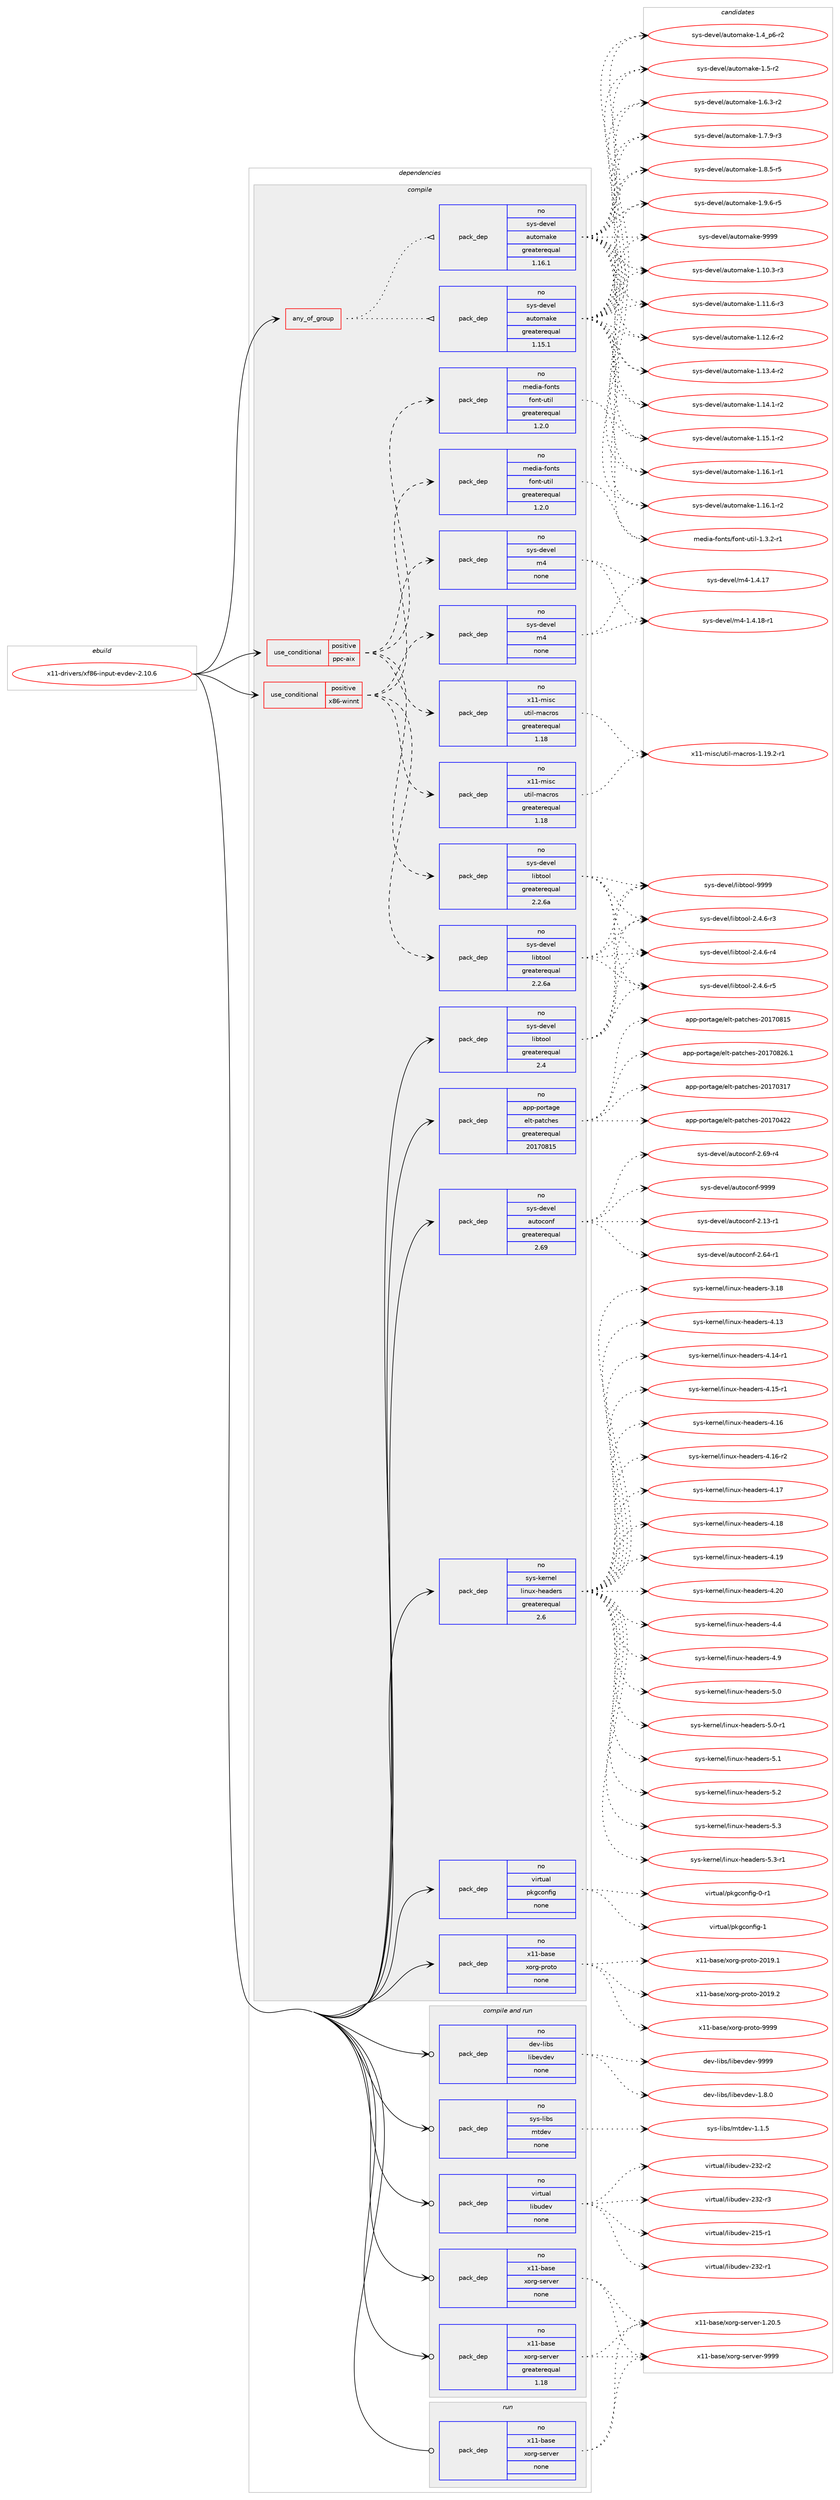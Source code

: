 digraph prolog {

# *************
# Graph options
# *************

newrank=true;
concentrate=true;
compound=true;
graph [rankdir=LR,fontname=Helvetica,fontsize=10,ranksep=1.5];#, ranksep=2.5, nodesep=0.2];
edge  [arrowhead=vee];
node  [fontname=Helvetica,fontsize=10];

# **********
# The ebuild
# **********

subgraph cluster_leftcol {
color=gray;
rank=same;
label=<<i>ebuild</i>>;
id [label="x11-drivers/xf86-input-evdev-2.10.6", color=red, width=4, href="../x11-drivers/xf86-input-evdev-2.10.6.svg"];
}

# ****************
# The dependencies
# ****************

subgraph cluster_midcol {
color=gray;
label=<<i>dependencies</i>>;
subgraph cluster_compile {
fillcolor="#eeeeee";
style=filled;
label=<<i>compile</i>>;
subgraph any15917 {
dependency914246 [label=<<TABLE BORDER="0" CELLBORDER="1" CELLSPACING="0" CELLPADDING="4"><TR><TD CELLPADDING="10">any_of_group</TD></TR></TABLE>>, shape=none, color=red];subgraph pack678656 {
dependency914247 [label=<<TABLE BORDER="0" CELLBORDER="1" CELLSPACING="0" CELLPADDING="4" WIDTH="220"><TR><TD ROWSPAN="6" CELLPADDING="30">pack_dep</TD></TR><TR><TD WIDTH="110">no</TD></TR><TR><TD>sys-devel</TD></TR><TR><TD>automake</TD></TR><TR><TD>greaterequal</TD></TR><TR><TD>1.16.1</TD></TR></TABLE>>, shape=none, color=blue];
}
dependency914246:e -> dependency914247:w [weight=20,style="dotted",arrowhead="oinv"];
subgraph pack678657 {
dependency914248 [label=<<TABLE BORDER="0" CELLBORDER="1" CELLSPACING="0" CELLPADDING="4" WIDTH="220"><TR><TD ROWSPAN="6" CELLPADDING="30">pack_dep</TD></TR><TR><TD WIDTH="110">no</TD></TR><TR><TD>sys-devel</TD></TR><TR><TD>automake</TD></TR><TR><TD>greaterequal</TD></TR><TR><TD>1.15.1</TD></TR></TABLE>>, shape=none, color=blue];
}
dependency914246:e -> dependency914248:w [weight=20,style="dotted",arrowhead="oinv"];
}
id:e -> dependency914246:w [weight=20,style="solid",arrowhead="vee"];
subgraph cond219086 {
dependency914249 [label=<<TABLE BORDER="0" CELLBORDER="1" CELLSPACING="0" CELLPADDING="4"><TR><TD ROWSPAN="3" CELLPADDING="10">use_conditional</TD></TR><TR><TD>positive</TD></TR><TR><TD>ppc-aix</TD></TR></TABLE>>, shape=none, color=red];
subgraph pack678658 {
dependency914250 [label=<<TABLE BORDER="0" CELLBORDER="1" CELLSPACING="0" CELLPADDING="4" WIDTH="220"><TR><TD ROWSPAN="6" CELLPADDING="30">pack_dep</TD></TR><TR><TD WIDTH="110">no</TD></TR><TR><TD>sys-devel</TD></TR><TR><TD>libtool</TD></TR><TR><TD>greaterequal</TD></TR><TR><TD>2.2.6a</TD></TR></TABLE>>, shape=none, color=blue];
}
dependency914249:e -> dependency914250:w [weight=20,style="dashed",arrowhead="vee"];
subgraph pack678659 {
dependency914251 [label=<<TABLE BORDER="0" CELLBORDER="1" CELLSPACING="0" CELLPADDING="4" WIDTH="220"><TR><TD ROWSPAN="6" CELLPADDING="30">pack_dep</TD></TR><TR><TD WIDTH="110">no</TD></TR><TR><TD>sys-devel</TD></TR><TR><TD>m4</TD></TR><TR><TD>none</TD></TR><TR><TD></TD></TR></TABLE>>, shape=none, color=blue];
}
dependency914249:e -> dependency914251:w [weight=20,style="dashed",arrowhead="vee"];
subgraph pack678660 {
dependency914252 [label=<<TABLE BORDER="0" CELLBORDER="1" CELLSPACING="0" CELLPADDING="4" WIDTH="220"><TR><TD ROWSPAN="6" CELLPADDING="30">pack_dep</TD></TR><TR><TD WIDTH="110">no</TD></TR><TR><TD>x11-misc</TD></TR><TR><TD>util-macros</TD></TR><TR><TD>greaterequal</TD></TR><TR><TD>1.18</TD></TR></TABLE>>, shape=none, color=blue];
}
dependency914249:e -> dependency914252:w [weight=20,style="dashed",arrowhead="vee"];
subgraph pack678661 {
dependency914253 [label=<<TABLE BORDER="0" CELLBORDER="1" CELLSPACING="0" CELLPADDING="4" WIDTH="220"><TR><TD ROWSPAN="6" CELLPADDING="30">pack_dep</TD></TR><TR><TD WIDTH="110">no</TD></TR><TR><TD>media-fonts</TD></TR><TR><TD>font-util</TD></TR><TR><TD>greaterequal</TD></TR><TR><TD>1.2.0</TD></TR></TABLE>>, shape=none, color=blue];
}
dependency914249:e -> dependency914253:w [weight=20,style="dashed",arrowhead="vee"];
}
id:e -> dependency914249:w [weight=20,style="solid",arrowhead="vee"];
subgraph cond219087 {
dependency914254 [label=<<TABLE BORDER="0" CELLBORDER="1" CELLSPACING="0" CELLPADDING="4"><TR><TD ROWSPAN="3" CELLPADDING="10">use_conditional</TD></TR><TR><TD>positive</TD></TR><TR><TD>x86-winnt</TD></TR></TABLE>>, shape=none, color=red];
subgraph pack678662 {
dependency914255 [label=<<TABLE BORDER="0" CELLBORDER="1" CELLSPACING="0" CELLPADDING="4" WIDTH="220"><TR><TD ROWSPAN="6" CELLPADDING="30">pack_dep</TD></TR><TR><TD WIDTH="110">no</TD></TR><TR><TD>sys-devel</TD></TR><TR><TD>libtool</TD></TR><TR><TD>greaterequal</TD></TR><TR><TD>2.2.6a</TD></TR></TABLE>>, shape=none, color=blue];
}
dependency914254:e -> dependency914255:w [weight=20,style="dashed",arrowhead="vee"];
subgraph pack678663 {
dependency914256 [label=<<TABLE BORDER="0" CELLBORDER="1" CELLSPACING="0" CELLPADDING="4" WIDTH="220"><TR><TD ROWSPAN="6" CELLPADDING="30">pack_dep</TD></TR><TR><TD WIDTH="110">no</TD></TR><TR><TD>sys-devel</TD></TR><TR><TD>m4</TD></TR><TR><TD>none</TD></TR><TR><TD></TD></TR></TABLE>>, shape=none, color=blue];
}
dependency914254:e -> dependency914256:w [weight=20,style="dashed",arrowhead="vee"];
subgraph pack678664 {
dependency914257 [label=<<TABLE BORDER="0" CELLBORDER="1" CELLSPACING="0" CELLPADDING="4" WIDTH="220"><TR><TD ROWSPAN="6" CELLPADDING="30">pack_dep</TD></TR><TR><TD WIDTH="110">no</TD></TR><TR><TD>x11-misc</TD></TR><TR><TD>util-macros</TD></TR><TR><TD>greaterequal</TD></TR><TR><TD>1.18</TD></TR></TABLE>>, shape=none, color=blue];
}
dependency914254:e -> dependency914257:w [weight=20,style="dashed",arrowhead="vee"];
subgraph pack678665 {
dependency914258 [label=<<TABLE BORDER="0" CELLBORDER="1" CELLSPACING="0" CELLPADDING="4" WIDTH="220"><TR><TD ROWSPAN="6" CELLPADDING="30">pack_dep</TD></TR><TR><TD WIDTH="110">no</TD></TR><TR><TD>media-fonts</TD></TR><TR><TD>font-util</TD></TR><TR><TD>greaterequal</TD></TR><TR><TD>1.2.0</TD></TR></TABLE>>, shape=none, color=blue];
}
dependency914254:e -> dependency914258:w [weight=20,style="dashed",arrowhead="vee"];
}
id:e -> dependency914254:w [weight=20,style="solid",arrowhead="vee"];
subgraph pack678666 {
dependency914259 [label=<<TABLE BORDER="0" CELLBORDER="1" CELLSPACING="0" CELLPADDING="4" WIDTH="220"><TR><TD ROWSPAN="6" CELLPADDING="30">pack_dep</TD></TR><TR><TD WIDTH="110">no</TD></TR><TR><TD>app-portage</TD></TR><TR><TD>elt-patches</TD></TR><TR><TD>greaterequal</TD></TR><TR><TD>20170815</TD></TR></TABLE>>, shape=none, color=blue];
}
id:e -> dependency914259:w [weight=20,style="solid",arrowhead="vee"];
subgraph pack678667 {
dependency914260 [label=<<TABLE BORDER="0" CELLBORDER="1" CELLSPACING="0" CELLPADDING="4" WIDTH="220"><TR><TD ROWSPAN="6" CELLPADDING="30">pack_dep</TD></TR><TR><TD WIDTH="110">no</TD></TR><TR><TD>sys-devel</TD></TR><TR><TD>autoconf</TD></TR><TR><TD>greaterequal</TD></TR><TR><TD>2.69</TD></TR></TABLE>>, shape=none, color=blue];
}
id:e -> dependency914260:w [weight=20,style="solid",arrowhead="vee"];
subgraph pack678668 {
dependency914261 [label=<<TABLE BORDER="0" CELLBORDER="1" CELLSPACING="0" CELLPADDING="4" WIDTH="220"><TR><TD ROWSPAN="6" CELLPADDING="30">pack_dep</TD></TR><TR><TD WIDTH="110">no</TD></TR><TR><TD>sys-devel</TD></TR><TR><TD>libtool</TD></TR><TR><TD>greaterequal</TD></TR><TR><TD>2.4</TD></TR></TABLE>>, shape=none, color=blue];
}
id:e -> dependency914261:w [weight=20,style="solid",arrowhead="vee"];
subgraph pack678669 {
dependency914262 [label=<<TABLE BORDER="0" CELLBORDER="1" CELLSPACING="0" CELLPADDING="4" WIDTH="220"><TR><TD ROWSPAN="6" CELLPADDING="30">pack_dep</TD></TR><TR><TD WIDTH="110">no</TD></TR><TR><TD>sys-kernel</TD></TR><TR><TD>linux-headers</TD></TR><TR><TD>greaterequal</TD></TR><TR><TD>2.6</TD></TR></TABLE>>, shape=none, color=blue];
}
id:e -> dependency914262:w [weight=20,style="solid",arrowhead="vee"];
subgraph pack678670 {
dependency914263 [label=<<TABLE BORDER="0" CELLBORDER="1" CELLSPACING="0" CELLPADDING="4" WIDTH="220"><TR><TD ROWSPAN="6" CELLPADDING="30">pack_dep</TD></TR><TR><TD WIDTH="110">no</TD></TR><TR><TD>virtual</TD></TR><TR><TD>pkgconfig</TD></TR><TR><TD>none</TD></TR><TR><TD></TD></TR></TABLE>>, shape=none, color=blue];
}
id:e -> dependency914263:w [weight=20,style="solid",arrowhead="vee"];
subgraph pack678671 {
dependency914264 [label=<<TABLE BORDER="0" CELLBORDER="1" CELLSPACING="0" CELLPADDING="4" WIDTH="220"><TR><TD ROWSPAN="6" CELLPADDING="30">pack_dep</TD></TR><TR><TD WIDTH="110">no</TD></TR><TR><TD>x11-base</TD></TR><TR><TD>xorg-proto</TD></TR><TR><TD>none</TD></TR><TR><TD></TD></TR></TABLE>>, shape=none, color=blue];
}
id:e -> dependency914264:w [weight=20,style="solid",arrowhead="vee"];
}
subgraph cluster_compileandrun {
fillcolor="#eeeeee";
style=filled;
label=<<i>compile and run</i>>;
subgraph pack678672 {
dependency914265 [label=<<TABLE BORDER="0" CELLBORDER="1" CELLSPACING="0" CELLPADDING="4" WIDTH="220"><TR><TD ROWSPAN="6" CELLPADDING="30">pack_dep</TD></TR><TR><TD WIDTH="110">no</TD></TR><TR><TD>dev-libs</TD></TR><TR><TD>libevdev</TD></TR><TR><TD>none</TD></TR><TR><TD></TD></TR></TABLE>>, shape=none, color=blue];
}
id:e -> dependency914265:w [weight=20,style="solid",arrowhead="odotvee"];
subgraph pack678673 {
dependency914266 [label=<<TABLE BORDER="0" CELLBORDER="1" CELLSPACING="0" CELLPADDING="4" WIDTH="220"><TR><TD ROWSPAN="6" CELLPADDING="30">pack_dep</TD></TR><TR><TD WIDTH="110">no</TD></TR><TR><TD>sys-libs</TD></TR><TR><TD>mtdev</TD></TR><TR><TD>none</TD></TR><TR><TD></TD></TR></TABLE>>, shape=none, color=blue];
}
id:e -> dependency914266:w [weight=20,style="solid",arrowhead="odotvee"];
subgraph pack678674 {
dependency914267 [label=<<TABLE BORDER="0" CELLBORDER="1" CELLSPACING="0" CELLPADDING="4" WIDTH="220"><TR><TD ROWSPAN="6" CELLPADDING="30">pack_dep</TD></TR><TR><TD WIDTH="110">no</TD></TR><TR><TD>virtual</TD></TR><TR><TD>libudev</TD></TR><TR><TD>none</TD></TR><TR><TD></TD></TR></TABLE>>, shape=none, color=blue];
}
id:e -> dependency914267:w [weight=20,style="solid",arrowhead="odotvee"];
subgraph pack678675 {
dependency914268 [label=<<TABLE BORDER="0" CELLBORDER="1" CELLSPACING="0" CELLPADDING="4" WIDTH="220"><TR><TD ROWSPAN="6" CELLPADDING="30">pack_dep</TD></TR><TR><TD WIDTH="110">no</TD></TR><TR><TD>x11-base</TD></TR><TR><TD>xorg-server</TD></TR><TR><TD>greaterequal</TD></TR><TR><TD>1.18</TD></TR></TABLE>>, shape=none, color=blue];
}
id:e -> dependency914268:w [weight=20,style="solid",arrowhead="odotvee"];
subgraph pack678676 {
dependency914269 [label=<<TABLE BORDER="0" CELLBORDER="1" CELLSPACING="0" CELLPADDING="4" WIDTH="220"><TR><TD ROWSPAN="6" CELLPADDING="30">pack_dep</TD></TR><TR><TD WIDTH="110">no</TD></TR><TR><TD>x11-base</TD></TR><TR><TD>xorg-server</TD></TR><TR><TD>none</TD></TR><TR><TD></TD></TR></TABLE>>, shape=none, color=blue];
}
id:e -> dependency914269:w [weight=20,style="solid",arrowhead="odotvee"];
}
subgraph cluster_run {
fillcolor="#eeeeee";
style=filled;
label=<<i>run</i>>;
subgraph pack678677 {
dependency914270 [label=<<TABLE BORDER="0" CELLBORDER="1" CELLSPACING="0" CELLPADDING="4" WIDTH="220"><TR><TD ROWSPAN="6" CELLPADDING="30">pack_dep</TD></TR><TR><TD WIDTH="110">no</TD></TR><TR><TD>x11-base</TD></TR><TR><TD>xorg-server</TD></TR><TR><TD>none</TD></TR><TR><TD></TD></TR></TABLE>>, shape=none, color=blue];
}
id:e -> dependency914270:w [weight=20,style="solid",arrowhead="odot"];
}
}

# **************
# The candidates
# **************

subgraph cluster_choices {
rank=same;
color=gray;
label=<<i>candidates</i>>;

subgraph choice678656 {
color=black;
nodesep=1;
choice11512111545100101118101108479711711611110997107101454946494846514511451 [label="sys-devel/automake-1.10.3-r3", color=red, width=4,href="../sys-devel/automake-1.10.3-r3.svg"];
choice11512111545100101118101108479711711611110997107101454946494946544511451 [label="sys-devel/automake-1.11.6-r3", color=red, width=4,href="../sys-devel/automake-1.11.6-r3.svg"];
choice11512111545100101118101108479711711611110997107101454946495046544511450 [label="sys-devel/automake-1.12.6-r2", color=red, width=4,href="../sys-devel/automake-1.12.6-r2.svg"];
choice11512111545100101118101108479711711611110997107101454946495146524511450 [label="sys-devel/automake-1.13.4-r2", color=red, width=4,href="../sys-devel/automake-1.13.4-r2.svg"];
choice11512111545100101118101108479711711611110997107101454946495246494511450 [label="sys-devel/automake-1.14.1-r2", color=red, width=4,href="../sys-devel/automake-1.14.1-r2.svg"];
choice11512111545100101118101108479711711611110997107101454946495346494511450 [label="sys-devel/automake-1.15.1-r2", color=red, width=4,href="../sys-devel/automake-1.15.1-r2.svg"];
choice11512111545100101118101108479711711611110997107101454946495446494511449 [label="sys-devel/automake-1.16.1-r1", color=red, width=4,href="../sys-devel/automake-1.16.1-r1.svg"];
choice11512111545100101118101108479711711611110997107101454946495446494511450 [label="sys-devel/automake-1.16.1-r2", color=red, width=4,href="../sys-devel/automake-1.16.1-r2.svg"];
choice115121115451001011181011084797117116111109971071014549465295112544511450 [label="sys-devel/automake-1.4_p6-r2", color=red, width=4,href="../sys-devel/automake-1.4_p6-r2.svg"];
choice11512111545100101118101108479711711611110997107101454946534511450 [label="sys-devel/automake-1.5-r2", color=red, width=4,href="../sys-devel/automake-1.5-r2.svg"];
choice115121115451001011181011084797117116111109971071014549465446514511450 [label="sys-devel/automake-1.6.3-r2", color=red, width=4,href="../sys-devel/automake-1.6.3-r2.svg"];
choice115121115451001011181011084797117116111109971071014549465546574511451 [label="sys-devel/automake-1.7.9-r3", color=red, width=4,href="../sys-devel/automake-1.7.9-r3.svg"];
choice115121115451001011181011084797117116111109971071014549465646534511453 [label="sys-devel/automake-1.8.5-r5", color=red, width=4,href="../sys-devel/automake-1.8.5-r5.svg"];
choice115121115451001011181011084797117116111109971071014549465746544511453 [label="sys-devel/automake-1.9.6-r5", color=red, width=4,href="../sys-devel/automake-1.9.6-r5.svg"];
choice115121115451001011181011084797117116111109971071014557575757 [label="sys-devel/automake-9999", color=red, width=4,href="../sys-devel/automake-9999.svg"];
dependency914247:e -> choice11512111545100101118101108479711711611110997107101454946494846514511451:w [style=dotted,weight="100"];
dependency914247:e -> choice11512111545100101118101108479711711611110997107101454946494946544511451:w [style=dotted,weight="100"];
dependency914247:e -> choice11512111545100101118101108479711711611110997107101454946495046544511450:w [style=dotted,weight="100"];
dependency914247:e -> choice11512111545100101118101108479711711611110997107101454946495146524511450:w [style=dotted,weight="100"];
dependency914247:e -> choice11512111545100101118101108479711711611110997107101454946495246494511450:w [style=dotted,weight="100"];
dependency914247:e -> choice11512111545100101118101108479711711611110997107101454946495346494511450:w [style=dotted,weight="100"];
dependency914247:e -> choice11512111545100101118101108479711711611110997107101454946495446494511449:w [style=dotted,weight="100"];
dependency914247:e -> choice11512111545100101118101108479711711611110997107101454946495446494511450:w [style=dotted,weight="100"];
dependency914247:e -> choice115121115451001011181011084797117116111109971071014549465295112544511450:w [style=dotted,weight="100"];
dependency914247:e -> choice11512111545100101118101108479711711611110997107101454946534511450:w [style=dotted,weight="100"];
dependency914247:e -> choice115121115451001011181011084797117116111109971071014549465446514511450:w [style=dotted,weight="100"];
dependency914247:e -> choice115121115451001011181011084797117116111109971071014549465546574511451:w [style=dotted,weight="100"];
dependency914247:e -> choice115121115451001011181011084797117116111109971071014549465646534511453:w [style=dotted,weight="100"];
dependency914247:e -> choice115121115451001011181011084797117116111109971071014549465746544511453:w [style=dotted,weight="100"];
dependency914247:e -> choice115121115451001011181011084797117116111109971071014557575757:w [style=dotted,weight="100"];
}
subgraph choice678657 {
color=black;
nodesep=1;
choice11512111545100101118101108479711711611110997107101454946494846514511451 [label="sys-devel/automake-1.10.3-r3", color=red, width=4,href="../sys-devel/automake-1.10.3-r3.svg"];
choice11512111545100101118101108479711711611110997107101454946494946544511451 [label="sys-devel/automake-1.11.6-r3", color=red, width=4,href="../sys-devel/automake-1.11.6-r3.svg"];
choice11512111545100101118101108479711711611110997107101454946495046544511450 [label="sys-devel/automake-1.12.6-r2", color=red, width=4,href="../sys-devel/automake-1.12.6-r2.svg"];
choice11512111545100101118101108479711711611110997107101454946495146524511450 [label="sys-devel/automake-1.13.4-r2", color=red, width=4,href="../sys-devel/automake-1.13.4-r2.svg"];
choice11512111545100101118101108479711711611110997107101454946495246494511450 [label="sys-devel/automake-1.14.1-r2", color=red, width=4,href="../sys-devel/automake-1.14.1-r2.svg"];
choice11512111545100101118101108479711711611110997107101454946495346494511450 [label="sys-devel/automake-1.15.1-r2", color=red, width=4,href="../sys-devel/automake-1.15.1-r2.svg"];
choice11512111545100101118101108479711711611110997107101454946495446494511449 [label="sys-devel/automake-1.16.1-r1", color=red, width=4,href="../sys-devel/automake-1.16.1-r1.svg"];
choice11512111545100101118101108479711711611110997107101454946495446494511450 [label="sys-devel/automake-1.16.1-r2", color=red, width=4,href="../sys-devel/automake-1.16.1-r2.svg"];
choice115121115451001011181011084797117116111109971071014549465295112544511450 [label="sys-devel/automake-1.4_p6-r2", color=red, width=4,href="../sys-devel/automake-1.4_p6-r2.svg"];
choice11512111545100101118101108479711711611110997107101454946534511450 [label="sys-devel/automake-1.5-r2", color=red, width=4,href="../sys-devel/automake-1.5-r2.svg"];
choice115121115451001011181011084797117116111109971071014549465446514511450 [label="sys-devel/automake-1.6.3-r2", color=red, width=4,href="../sys-devel/automake-1.6.3-r2.svg"];
choice115121115451001011181011084797117116111109971071014549465546574511451 [label="sys-devel/automake-1.7.9-r3", color=red, width=4,href="../sys-devel/automake-1.7.9-r3.svg"];
choice115121115451001011181011084797117116111109971071014549465646534511453 [label="sys-devel/automake-1.8.5-r5", color=red, width=4,href="../sys-devel/automake-1.8.5-r5.svg"];
choice115121115451001011181011084797117116111109971071014549465746544511453 [label="sys-devel/automake-1.9.6-r5", color=red, width=4,href="../sys-devel/automake-1.9.6-r5.svg"];
choice115121115451001011181011084797117116111109971071014557575757 [label="sys-devel/automake-9999", color=red, width=4,href="../sys-devel/automake-9999.svg"];
dependency914248:e -> choice11512111545100101118101108479711711611110997107101454946494846514511451:w [style=dotted,weight="100"];
dependency914248:e -> choice11512111545100101118101108479711711611110997107101454946494946544511451:w [style=dotted,weight="100"];
dependency914248:e -> choice11512111545100101118101108479711711611110997107101454946495046544511450:w [style=dotted,weight="100"];
dependency914248:e -> choice11512111545100101118101108479711711611110997107101454946495146524511450:w [style=dotted,weight="100"];
dependency914248:e -> choice11512111545100101118101108479711711611110997107101454946495246494511450:w [style=dotted,weight="100"];
dependency914248:e -> choice11512111545100101118101108479711711611110997107101454946495346494511450:w [style=dotted,weight="100"];
dependency914248:e -> choice11512111545100101118101108479711711611110997107101454946495446494511449:w [style=dotted,weight="100"];
dependency914248:e -> choice11512111545100101118101108479711711611110997107101454946495446494511450:w [style=dotted,weight="100"];
dependency914248:e -> choice115121115451001011181011084797117116111109971071014549465295112544511450:w [style=dotted,weight="100"];
dependency914248:e -> choice11512111545100101118101108479711711611110997107101454946534511450:w [style=dotted,weight="100"];
dependency914248:e -> choice115121115451001011181011084797117116111109971071014549465446514511450:w [style=dotted,weight="100"];
dependency914248:e -> choice115121115451001011181011084797117116111109971071014549465546574511451:w [style=dotted,weight="100"];
dependency914248:e -> choice115121115451001011181011084797117116111109971071014549465646534511453:w [style=dotted,weight="100"];
dependency914248:e -> choice115121115451001011181011084797117116111109971071014549465746544511453:w [style=dotted,weight="100"];
dependency914248:e -> choice115121115451001011181011084797117116111109971071014557575757:w [style=dotted,weight="100"];
}
subgraph choice678658 {
color=black;
nodesep=1;
choice1151211154510010111810110847108105981161111111084550465246544511451 [label="sys-devel/libtool-2.4.6-r3", color=red, width=4,href="../sys-devel/libtool-2.4.6-r3.svg"];
choice1151211154510010111810110847108105981161111111084550465246544511452 [label="sys-devel/libtool-2.4.6-r4", color=red, width=4,href="../sys-devel/libtool-2.4.6-r4.svg"];
choice1151211154510010111810110847108105981161111111084550465246544511453 [label="sys-devel/libtool-2.4.6-r5", color=red, width=4,href="../sys-devel/libtool-2.4.6-r5.svg"];
choice1151211154510010111810110847108105981161111111084557575757 [label="sys-devel/libtool-9999", color=red, width=4,href="../sys-devel/libtool-9999.svg"];
dependency914250:e -> choice1151211154510010111810110847108105981161111111084550465246544511451:w [style=dotted,weight="100"];
dependency914250:e -> choice1151211154510010111810110847108105981161111111084550465246544511452:w [style=dotted,weight="100"];
dependency914250:e -> choice1151211154510010111810110847108105981161111111084550465246544511453:w [style=dotted,weight="100"];
dependency914250:e -> choice1151211154510010111810110847108105981161111111084557575757:w [style=dotted,weight="100"];
}
subgraph choice678659 {
color=black;
nodesep=1;
choice11512111545100101118101108471095245494652464955 [label="sys-devel/m4-1.4.17", color=red, width=4,href="../sys-devel/m4-1.4.17.svg"];
choice115121115451001011181011084710952454946524649564511449 [label="sys-devel/m4-1.4.18-r1", color=red, width=4,href="../sys-devel/m4-1.4.18-r1.svg"];
dependency914251:e -> choice11512111545100101118101108471095245494652464955:w [style=dotted,weight="100"];
dependency914251:e -> choice115121115451001011181011084710952454946524649564511449:w [style=dotted,weight="100"];
}
subgraph choice678660 {
color=black;
nodesep=1;
choice1204949451091051159947117116105108451099799114111115454946495746504511449 [label="x11-misc/util-macros-1.19.2-r1", color=red, width=4,href="../x11-misc/util-macros-1.19.2-r1.svg"];
dependency914252:e -> choice1204949451091051159947117116105108451099799114111115454946495746504511449:w [style=dotted,weight="100"];
}
subgraph choice678661 {
color=black;
nodesep=1;
choice109101100105974510211111011611547102111110116451171161051084549465146504511449 [label="media-fonts/font-util-1.3.2-r1", color=red, width=4,href="../media-fonts/font-util-1.3.2-r1.svg"];
dependency914253:e -> choice109101100105974510211111011611547102111110116451171161051084549465146504511449:w [style=dotted,weight="100"];
}
subgraph choice678662 {
color=black;
nodesep=1;
choice1151211154510010111810110847108105981161111111084550465246544511451 [label="sys-devel/libtool-2.4.6-r3", color=red, width=4,href="../sys-devel/libtool-2.4.6-r3.svg"];
choice1151211154510010111810110847108105981161111111084550465246544511452 [label="sys-devel/libtool-2.4.6-r4", color=red, width=4,href="../sys-devel/libtool-2.4.6-r4.svg"];
choice1151211154510010111810110847108105981161111111084550465246544511453 [label="sys-devel/libtool-2.4.6-r5", color=red, width=4,href="../sys-devel/libtool-2.4.6-r5.svg"];
choice1151211154510010111810110847108105981161111111084557575757 [label="sys-devel/libtool-9999", color=red, width=4,href="../sys-devel/libtool-9999.svg"];
dependency914255:e -> choice1151211154510010111810110847108105981161111111084550465246544511451:w [style=dotted,weight="100"];
dependency914255:e -> choice1151211154510010111810110847108105981161111111084550465246544511452:w [style=dotted,weight="100"];
dependency914255:e -> choice1151211154510010111810110847108105981161111111084550465246544511453:w [style=dotted,weight="100"];
dependency914255:e -> choice1151211154510010111810110847108105981161111111084557575757:w [style=dotted,weight="100"];
}
subgraph choice678663 {
color=black;
nodesep=1;
choice11512111545100101118101108471095245494652464955 [label="sys-devel/m4-1.4.17", color=red, width=4,href="../sys-devel/m4-1.4.17.svg"];
choice115121115451001011181011084710952454946524649564511449 [label="sys-devel/m4-1.4.18-r1", color=red, width=4,href="../sys-devel/m4-1.4.18-r1.svg"];
dependency914256:e -> choice11512111545100101118101108471095245494652464955:w [style=dotted,weight="100"];
dependency914256:e -> choice115121115451001011181011084710952454946524649564511449:w [style=dotted,weight="100"];
}
subgraph choice678664 {
color=black;
nodesep=1;
choice1204949451091051159947117116105108451099799114111115454946495746504511449 [label="x11-misc/util-macros-1.19.2-r1", color=red, width=4,href="../x11-misc/util-macros-1.19.2-r1.svg"];
dependency914257:e -> choice1204949451091051159947117116105108451099799114111115454946495746504511449:w [style=dotted,weight="100"];
}
subgraph choice678665 {
color=black;
nodesep=1;
choice109101100105974510211111011611547102111110116451171161051084549465146504511449 [label="media-fonts/font-util-1.3.2-r1", color=red, width=4,href="../media-fonts/font-util-1.3.2-r1.svg"];
dependency914258:e -> choice109101100105974510211111011611547102111110116451171161051084549465146504511449:w [style=dotted,weight="100"];
}
subgraph choice678666 {
color=black;
nodesep=1;
choice97112112451121111141169710310147101108116451129711699104101115455048495548514955 [label="app-portage/elt-patches-20170317", color=red, width=4,href="../app-portage/elt-patches-20170317.svg"];
choice97112112451121111141169710310147101108116451129711699104101115455048495548525050 [label="app-portage/elt-patches-20170422", color=red, width=4,href="../app-portage/elt-patches-20170422.svg"];
choice97112112451121111141169710310147101108116451129711699104101115455048495548564953 [label="app-portage/elt-patches-20170815", color=red, width=4,href="../app-portage/elt-patches-20170815.svg"];
choice971121124511211111411697103101471011081164511297116991041011154550484955485650544649 [label="app-portage/elt-patches-20170826.1", color=red, width=4,href="../app-portage/elt-patches-20170826.1.svg"];
dependency914259:e -> choice97112112451121111141169710310147101108116451129711699104101115455048495548514955:w [style=dotted,weight="100"];
dependency914259:e -> choice97112112451121111141169710310147101108116451129711699104101115455048495548525050:w [style=dotted,weight="100"];
dependency914259:e -> choice97112112451121111141169710310147101108116451129711699104101115455048495548564953:w [style=dotted,weight="100"];
dependency914259:e -> choice971121124511211111411697103101471011081164511297116991041011154550484955485650544649:w [style=dotted,weight="100"];
}
subgraph choice678667 {
color=black;
nodesep=1;
choice1151211154510010111810110847971171161119911111010245504649514511449 [label="sys-devel/autoconf-2.13-r1", color=red, width=4,href="../sys-devel/autoconf-2.13-r1.svg"];
choice1151211154510010111810110847971171161119911111010245504654524511449 [label="sys-devel/autoconf-2.64-r1", color=red, width=4,href="../sys-devel/autoconf-2.64-r1.svg"];
choice1151211154510010111810110847971171161119911111010245504654574511452 [label="sys-devel/autoconf-2.69-r4", color=red, width=4,href="../sys-devel/autoconf-2.69-r4.svg"];
choice115121115451001011181011084797117116111991111101024557575757 [label="sys-devel/autoconf-9999", color=red, width=4,href="../sys-devel/autoconf-9999.svg"];
dependency914260:e -> choice1151211154510010111810110847971171161119911111010245504649514511449:w [style=dotted,weight="100"];
dependency914260:e -> choice1151211154510010111810110847971171161119911111010245504654524511449:w [style=dotted,weight="100"];
dependency914260:e -> choice1151211154510010111810110847971171161119911111010245504654574511452:w [style=dotted,weight="100"];
dependency914260:e -> choice115121115451001011181011084797117116111991111101024557575757:w [style=dotted,weight="100"];
}
subgraph choice678668 {
color=black;
nodesep=1;
choice1151211154510010111810110847108105981161111111084550465246544511451 [label="sys-devel/libtool-2.4.6-r3", color=red, width=4,href="../sys-devel/libtool-2.4.6-r3.svg"];
choice1151211154510010111810110847108105981161111111084550465246544511452 [label="sys-devel/libtool-2.4.6-r4", color=red, width=4,href="../sys-devel/libtool-2.4.6-r4.svg"];
choice1151211154510010111810110847108105981161111111084550465246544511453 [label="sys-devel/libtool-2.4.6-r5", color=red, width=4,href="../sys-devel/libtool-2.4.6-r5.svg"];
choice1151211154510010111810110847108105981161111111084557575757 [label="sys-devel/libtool-9999", color=red, width=4,href="../sys-devel/libtool-9999.svg"];
dependency914261:e -> choice1151211154510010111810110847108105981161111111084550465246544511451:w [style=dotted,weight="100"];
dependency914261:e -> choice1151211154510010111810110847108105981161111111084550465246544511452:w [style=dotted,weight="100"];
dependency914261:e -> choice1151211154510010111810110847108105981161111111084550465246544511453:w [style=dotted,weight="100"];
dependency914261:e -> choice1151211154510010111810110847108105981161111111084557575757:w [style=dotted,weight="100"];
}
subgraph choice678669 {
color=black;
nodesep=1;
choice115121115451071011141101011084710810511011712045104101971001011141154551464956 [label="sys-kernel/linux-headers-3.18", color=red, width=4,href="../sys-kernel/linux-headers-3.18.svg"];
choice115121115451071011141101011084710810511011712045104101971001011141154552464951 [label="sys-kernel/linux-headers-4.13", color=red, width=4,href="../sys-kernel/linux-headers-4.13.svg"];
choice1151211154510710111411010110847108105110117120451041019710010111411545524649524511449 [label="sys-kernel/linux-headers-4.14-r1", color=red, width=4,href="../sys-kernel/linux-headers-4.14-r1.svg"];
choice1151211154510710111411010110847108105110117120451041019710010111411545524649534511449 [label="sys-kernel/linux-headers-4.15-r1", color=red, width=4,href="../sys-kernel/linux-headers-4.15-r1.svg"];
choice115121115451071011141101011084710810511011712045104101971001011141154552464954 [label="sys-kernel/linux-headers-4.16", color=red, width=4,href="../sys-kernel/linux-headers-4.16.svg"];
choice1151211154510710111411010110847108105110117120451041019710010111411545524649544511450 [label="sys-kernel/linux-headers-4.16-r2", color=red, width=4,href="../sys-kernel/linux-headers-4.16-r2.svg"];
choice115121115451071011141101011084710810511011712045104101971001011141154552464955 [label="sys-kernel/linux-headers-4.17", color=red, width=4,href="../sys-kernel/linux-headers-4.17.svg"];
choice115121115451071011141101011084710810511011712045104101971001011141154552464956 [label="sys-kernel/linux-headers-4.18", color=red, width=4,href="../sys-kernel/linux-headers-4.18.svg"];
choice115121115451071011141101011084710810511011712045104101971001011141154552464957 [label="sys-kernel/linux-headers-4.19", color=red, width=4,href="../sys-kernel/linux-headers-4.19.svg"];
choice115121115451071011141101011084710810511011712045104101971001011141154552465048 [label="sys-kernel/linux-headers-4.20", color=red, width=4,href="../sys-kernel/linux-headers-4.20.svg"];
choice1151211154510710111411010110847108105110117120451041019710010111411545524652 [label="sys-kernel/linux-headers-4.4", color=red, width=4,href="../sys-kernel/linux-headers-4.4.svg"];
choice1151211154510710111411010110847108105110117120451041019710010111411545524657 [label="sys-kernel/linux-headers-4.9", color=red, width=4,href="../sys-kernel/linux-headers-4.9.svg"];
choice1151211154510710111411010110847108105110117120451041019710010111411545534648 [label="sys-kernel/linux-headers-5.0", color=red, width=4,href="../sys-kernel/linux-headers-5.0.svg"];
choice11512111545107101114110101108471081051101171204510410197100101114115455346484511449 [label="sys-kernel/linux-headers-5.0-r1", color=red, width=4,href="../sys-kernel/linux-headers-5.0-r1.svg"];
choice1151211154510710111411010110847108105110117120451041019710010111411545534649 [label="sys-kernel/linux-headers-5.1", color=red, width=4,href="../sys-kernel/linux-headers-5.1.svg"];
choice1151211154510710111411010110847108105110117120451041019710010111411545534650 [label="sys-kernel/linux-headers-5.2", color=red, width=4,href="../sys-kernel/linux-headers-5.2.svg"];
choice1151211154510710111411010110847108105110117120451041019710010111411545534651 [label="sys-kernel/linux-headers-5.3", color=red, width=4,href="../sys-kernel/linux-headers-5.3.svg"];
choice11512111545107101114110101108471081051101171204510410197100101114115455346514511449 [label="sys-kernel/linux-headers-5.3-r1", color=red, width=4,href="../sys-kernel/linux-headers-5.3-r1.svg"];
dependency914262:e -> choice115121115451071011141101011084710810511011712045104101971001011141154551464956:w [style=dotted,weight="100"];
dependency914262:e -> choice115121115451071011141101011084710810511011712045104101971001011141154552464951:w [style=dotted,weight="100"];
dependency914262:e -> choice1151211154510710111411010110847108105110117120451041019710010111411545524649524511449:w [style=dotted,weight="100"];
dependency914262:e -> choice1151211154510710111411010110847108105110117120451041019710010111411545524649534511449:w [style=dotted,weight="100"];
dependency914262:e -> choice115121115451071011141101011084710810511011712045104101971001011141154552464954:w [style=dotted,weight="100"];
dependency914262:e -> choice1151211154510710111411010110847108105110117120451041019710010111411545524649544511450:w [style=dotted,weight="100"];
dependency914262:e -> choice115121115451071011141101011084710810511011712045104101971001011141154552464955:w [style=dotted,weight="100"];
dependency914262:e -> choice115121115451071011141101011084710810511011712045104101971001011141154552464956:w [style=dotted,weight="100"];
dependency914262:e -> choice115121115451071011141101011084710810511011712045104101971001011141154552464957:w [style=dotted,weight="100"];
dependency914262:e -> choice115121115451071011141101011084710810511011712045104101971001011141154552465048:w [style=dotted,weight="100"];
dependency914262:e -> choice1151211154510710111411010110847108105110117120451041019710010111411545524652:w [style=dotted,weight="100"];
dependency914262:e -> choice1151211154510710111411010110847108105110117120451041019710010111411545524657:w [style=dotted,weight="100"];
dependency914262:e -> choice1151211154510710111411010110847108105110117120451041019710010111411545534648:w [style=dotted,weight="100"];
dependency914262:e -> choice11512111545107101114110101108471081051101171204510410197100101114115455346484511449:w [style=dotted,weight="100"];
dependency914262:e -> choice1151211154510710111411010110847108105110117120451041019710010111411545534649:w [style=dotted,weight="100"];
dependency914262:e -> choice1151211154510710111411010110847108105110117120451041019710010111411545534650:w [style=dotted,weight="100"];
dependency914262:e -> choice1151211154510710111411010110847108105110117120451041019710010111411545534651:w [style=dotted,weight="100"];
dependency914262:e -> choice11512111545107101114110101108471081051101171204510410197100101114115455346514511449:w [style=dotted,weight="100"];
}
subgraph choice678670 {
color=black;
nodesep=1;
choice11810511411611797108471121071039911111010210510345484511449 [label="virtual/pkgconfig-0-r1", color=red, width=4,href="../virtual/pkgconfig-0-r1.svg"];
choice1181051141161179710847112107103991111101021051034549 [label="virtual/pkgconfig-1", color=red, width=4,href="../virtual/pkgconfig-1.svg"];
dependency914263:e -> choice11810511411611797108471121071039911111010210510345484511449:w [style=dotted,weight="100"];
dependency914263:e -> choice1181051141161179710847112107103991111101021051034549:w [style=dotted,weight="100"];
}
subgraph choice678671 {
color=black;
nodesep=1;
choice1204949459897115101471201111141034511211411111611145504849574649 [label="x11-base/xorg-proto-2019.1", color=red, width=4,href="../x11-base/xorg-proto-2019.1.svg"];
choice1204949459897115101471201111141034511211411111611145504849574650 [label="x11-base/xorg-proto-2019.2", color=red, width=4,href="../x11-base/xorg-proto-2019.2.svg"];
choice120494945989711510147120111114103451121141111161114557575757 [label="x11-base/xorg-proto-9999", color=red, width=4,href="../x11-base/xorg-proto-9999.svg"];
dependency914264:e -> choice1204949459897115101471201111141034511211411111611145504849574649:w [style=dotted,weight="100"];
dependency914264:e -> choice1204949459897115101471201111141034511211411111611145504849574650:w [style=dotted,weight="100"];
dependency914264:e -> choice120494945989711510147120111114103451121141111161114557575757:w [style=dotted,weight="100"];
}
subgraph choice678672 {
color=black;
nodesep=1;
choice10010111845108105981154710810598101118100101118454946564648 [label="dev-libs/libevdev-1.8.0", color=red, width=4,href="../dev-libs/libevdev-1.8.0.svg"];
choice100101118451081059811547108105981011181001011184557575757 [label="dev-libs/libevdev-9999", color=red, width=4,href="../dev-libs/libevdev-9999.svg"];
dependency914265:e -> choice10010111845108105981154710810598101118100101118454946564648:w [style=dotted,weight="100"];
dependency914265:e -> choice100101118451081059811547108105981011181001011184557575757:w [style=dotted,weight="100"];
}
subgraph choice678673 {
color=black;
nodesep=1;
choice115121115451081059811547109116100101118454946494653 [label="sys-libs/mtdev-1.1.5", color=red, width=4,href="../sys-libs/mtdev-1.1.5.svg"];
dependency914266:e -> choice115121115451081059811547109116100101118454946494653:w [style=dotted,weight="100"];
}
subgraph choice678674 {
color=black;
nodesep=1;
choice118105114116117971084710810598117100101118455049534511449 [label="virtual/libudev-215-r1", color=red, width=4,href="../virtual/libudev-215-r1.svg"];
choice118105114116117971084710810598117100101118455051504511449 [label="virtual/libudev-232-r1", color=red, width=4,href="../virtual/libudev-232-r1.svg"];
choice118105114116117971084710810598117100101118455051504511450 [label="virtual/libudev-232-r2", color=red, width=4,href="../virtual/libudev-232-r2.svg"];
choice118105114116117971084710810598117100101118455051504511451 [label="virtual/libudev-232-r3", color=red, width=4,href="../virtual/libudev-232-r3.svg"];
dependency914267:e -> choice118105114116117971084710810598117100101118455049534511449:w [style=dotted,weight="100"];
dependency914267:e -> choice118105114116117971084710810598117100101118455051504511449:w [style=dotted,weight="100"];
dependency914267:e -> choice118105114116117971084710810598117100101118455051504511450:w [style=dotted,weight="100"];
dependency914267:e -> choice118105114116117971084710810598117100101118455051504511451:w [style=dotted,weight="100"];
}
subgraph choice678675 {
color=black;
nodesep=1;
choice1204949459897115101471201111141034511510111411810111445494650484653 [label="x11-base/xorg-server-1.20.5", color=red, width=4,href="../x11-base/xorg-server-1.20.5.svg"];
choice120494945989711510147120111114103451151011141181011144557575757 [label="x11-base/xorg-server-9999", color=red, width=4,href="../x11-base/xorg-server-9999.svg"];
dependency914268:e -> choice1204949459897115101471201111141034511510111411810111445494650484653:w [style=dotted,weight="100"];
dependency914268:e -> choice120494945989711510147120111114103451151011141181011144557575757:w [style=dotted,weight="100"];
}
subgraph choice678676 {
color=black;
nodesep=1;
choice1204949459897115101471201111141034511510111411810111445494650484653 [label="x11-base/xorg-server-1.20.5", color=red, width=4,href="../x11-base/xorg-server-1.20.5.svg"];
choice120494945989711510147120111114103451151011141181011144557575757 [label="x11-base/xorg-server-9999", color=red, width=4,href="../x11-base/xorg-server-9999.svg"];
dependency914269:e -> choice1204949459897115101471201111141034511510111411810111445494650484653:w [style=dotted,weight="100"];
dependency914269:e -> choice120494945989711510147120111114103451151011141181011144557575757:w [style=dotted,weight="100"];
}
subgraph choice678677 {
color=black;
nodesep=1;
choice1204949459897115101471201111141034511510111411810111445494650484653 [label="x11-base/xorg-server-1.20.5", color=red, width=4,href="../x11-base/xorg-server-1.20.5.svg"];
choice120494945989711510147120111114103451151011141181011144557575757 [label="x11-base/xorg-server-9999", color=red, width=4,href="../x11-base/xorg-server-9999.svg"];
dependency914270:e -> choice1204949459897115101471201111141034511510111411810111445494650484653:w [style=dotted,weight="100"];
dependency914270:e -> choice120494945989711510147120111114103451151011141181011144557575757:w [style=dotted,weight="100"];
}
}

}
